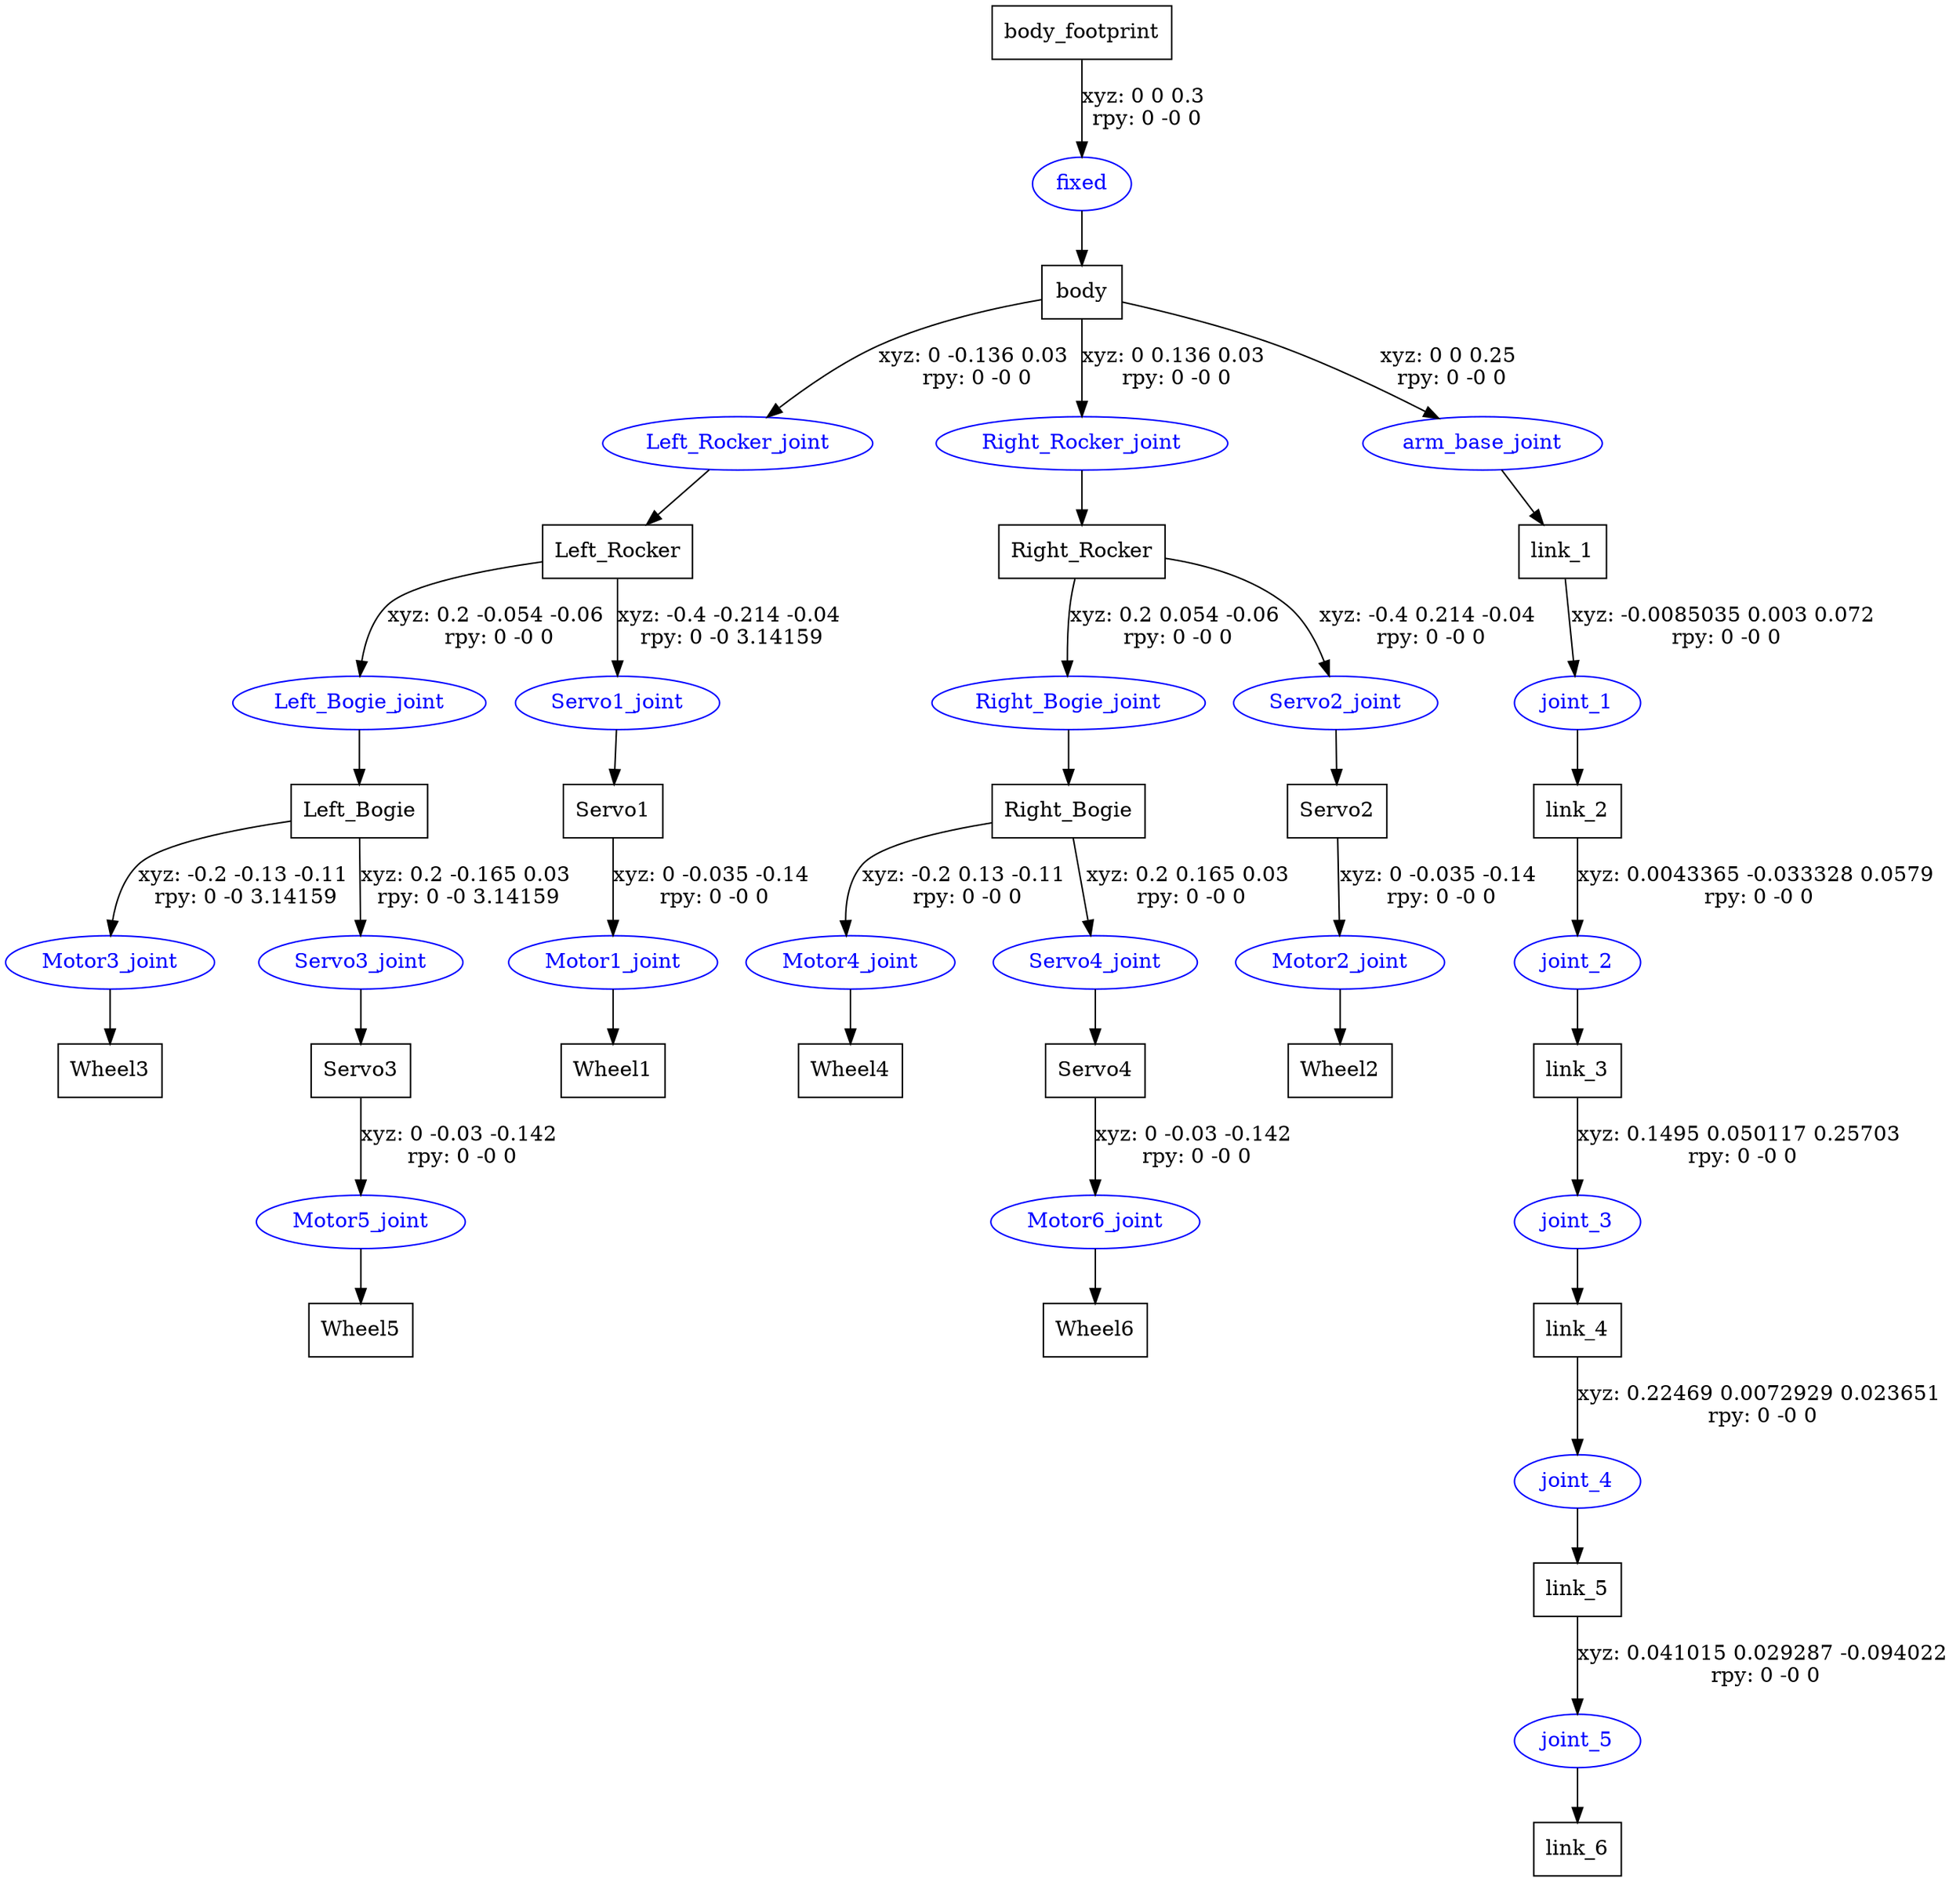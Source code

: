 digraph G {
node [shape=box];
"body_footprint" [label="body_footprint"];
"body" [label="body"];
"Left_Rocker" [label="Left_Rocker"];
"Left_Bogie" [label="Left_Bogie"];
"Wheel3" [label="Wheel3"];
"Servo3" [label="Servo3"];
"Wheel5" [label="Wheel5"];
"Servo1" [label="Servo1"];
"Wheel1" [label="Wheel1"];
"Right_Rocker" [label="Right_Rocker"];
"Right_Bogie" [label="Right_Bogie"];
"Wheel4" [label="Wheel4"];
"Servo4" [label="Servo4"];
"Wheel6" [label="Wheel6"];
"Servo2" [label="Servo2"];
"Wheel2" [label="Wheel2"];
"link_1" [label="link_1"];
"link_2" [label="link_2"];
"link_3" [label="link_3"];
"link_4" [label="link_4"];
"link_5" [label="link_5"];
"link_6" [label="link_6"];
node [shape=ellipse, color=blue, fontcolor=blue];
"body_footprint" -> "fixed" [label="xyz: 0 0 0.3 \nrpy: 0 -0 0"]
"fixed" -> "body"
"body" -> "Left_Rocker_joint" [label="xyz: 0 -0.136 0.03 \nrpy: 0 -0 0"]
"Left_Rocker_joint" -> "Left_Rocker"
"Left_Rocker" -> "Left_Bogie_joint" [label="xyz: 0.2 -0.054 -0.06 \nrpy: 0 -0 0"]
"Left_Bogie_joint" -> "Left_Bogie"
"Left_Bogie" -> "Motor3_joint" [label="xyz: -0.2 -0.13 -0.11 \nrpy: 0 -0 3.14159"]
"Motor3_joint" -> "Wheel3"
"Left_Bogie" -> "Servo3_joint" [label="xyz: 0.2 -0.165 0.03 \nrpy: 0 -0 3.14159"]
"Servo3_joint" -> "Servo3"
"Servo3" -> "Motor5_joint" [label="xyz: 0 -0.03 -0.142 \nrpy: 0 -0 0"]
"Motor5_joint" -> "Wheel5"
"Left_Rocker" -> "Servo1_joint" [label="xyz: -0.4 -0.214 -0.04 \nrpy: 0 -0 3.14159"]
"Servo1_joint" -> "Servo1"
"Servo1" -> "Motor1_joint" [label="xyz: 0 -0.035 -0.14 \nrpy: 0 -0 0"]
"Motor1_joint" -> "Wheel1"
"body" -> "Right_Rocker_joint" [label="xyz: 0 0.136 0.03 \nrpy: 0 -0 0"]
"Right_Rocker_joint" -> "Right_Rocker"
"Right_Rocker" -> "Right_Bogie_joint" [label="xyz: 0.2 0.054 -0.06 \nrpy: 0 -0 0"]
"Right_Bogie_joint" -> "Right_Bogie"
"Right_Bogie" -> "Motor4_joint" [label="xyz: -0.2 0.13 -0.11 \nrpy: 0 -0 0"]
"Motor4_joint" -> "Wheel4"
"Right_Bogie" -> "Servo4_joint" [label="xyz: 0.2 0.165 0.03 \nrpy: 0 -0 0"]
"Servo4_joint" -> "Servo4"
"Servo4" -> "Motor6_joint" [label="xyz: 0 -0.03 -0.142 \nrpy: 0 -0 0"]
"Motor6_joint" -> "Wheel6"
"Right_Rocker" -> "Servo2_joint" [label="xyz: -0.4 0.214 -0.04 \nrpy: 0 -0 0"]
"Servo2_joint" -> "Servo2"
"Servo2" -> "Motor2_joint" [label="xyz: 0 -0.035 -0.14 \nrpy: 0 -0 0"]
"Motor2_joint" -> "Wheel2"
"body" -> "arm_base_joint" [label="xyz: 0 0 0.25 \nrpy: 0 -0 0"]
"arm_base_joint" -> "link_1"
"link_1" -> "joint_1" [label="xyz: -0.0085035 0.003 0.072 \nrpy: 0 -0 0"]
"joint_1" -> "link_2"
"link_2" -> "joint_2" [label="xyz: 0.0043365 -0.033328 0.0579 \nrpy: 0 -0 0"]
"joint_2" -> "link_3"
"link_3" -> "joint_3" [label="xyz: 0.1495 0.050117 0.25703 \nrpy: 0 -0 0"]
"joint_3" -> "link_4"
"link_4" -> "joint_4" [label="xyz: 0.22469 0.0072929 0.023651 \nrpy: 0 -0 0"]
"joint_4" -> "link_5"
"link_5" -> "joint_5" [label="xyz: 0.041015 0.029287 -0.094022 \nrpy: 0 -0 0"]
"joint_5" -> "link_6"
}
